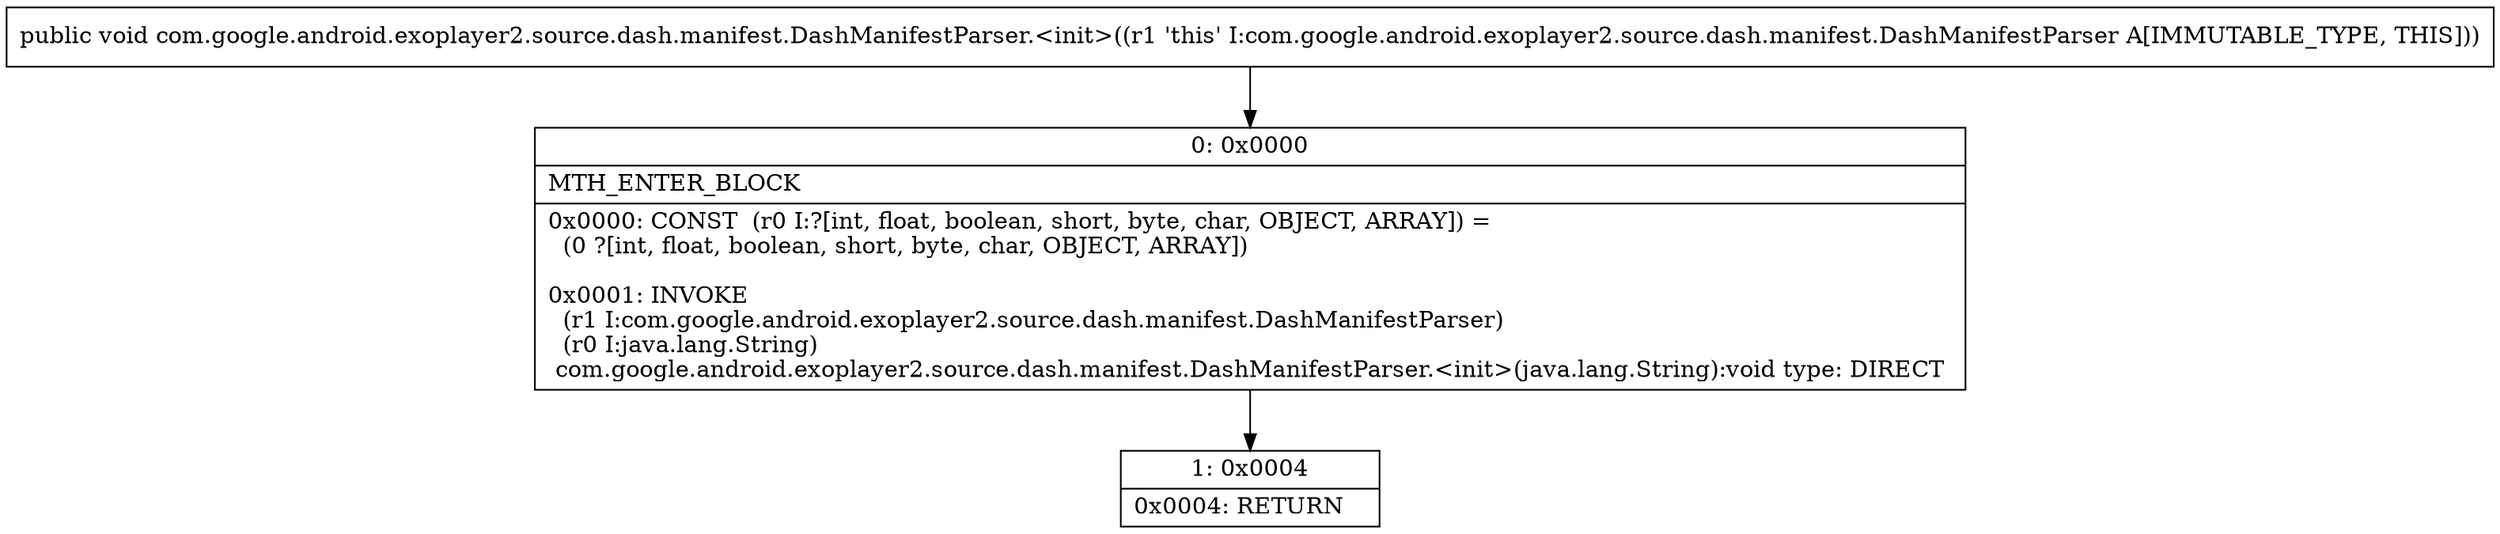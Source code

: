 digraph "CFG forcom.google.android.exoplayer2.source.dash.manifest.DashManifestParser.\<init\>()V" {
Node_0 [shape=record,label="{0\:\ 0x0000|MTH_ENTER_BLOCK\l|0x0000: CONST  (r0 I:?[int, float, boolean, short, byte, char, OBJECT, ARRAY]) = \l  (0 ?[int, float, boolean, short, byte, char, OBJECT, ARRAY])\l \l0x0001: INVOKE  \l  (r1 I:com.google.android.exoplayer2.source.dash.manifest.DashManifestParser)\l  (r0 I:java.lang.String)\l com.google.android.exoplayer2.source.dash.manifest.DashManifestParser.\<init\>(java.lang.String):void type: DIRECT \l}"];
Node_1 [shape=record,label="{1\:\ 0x0004|0x0004: RETURN   \l}"];
MethodNode[shape=record,label="{public void com.google.android.exoplayer2.source.dash.manifest.DashManifestParser.\<init\>((r1 'this' I:com.google.android.exoplayer2.source.dash.manifest.DashManifestParser A[IMMUTABLE_TYPE, THIS])) }"];
MethodNode -> Node_0;
Node_0 -> Node_1;
}

